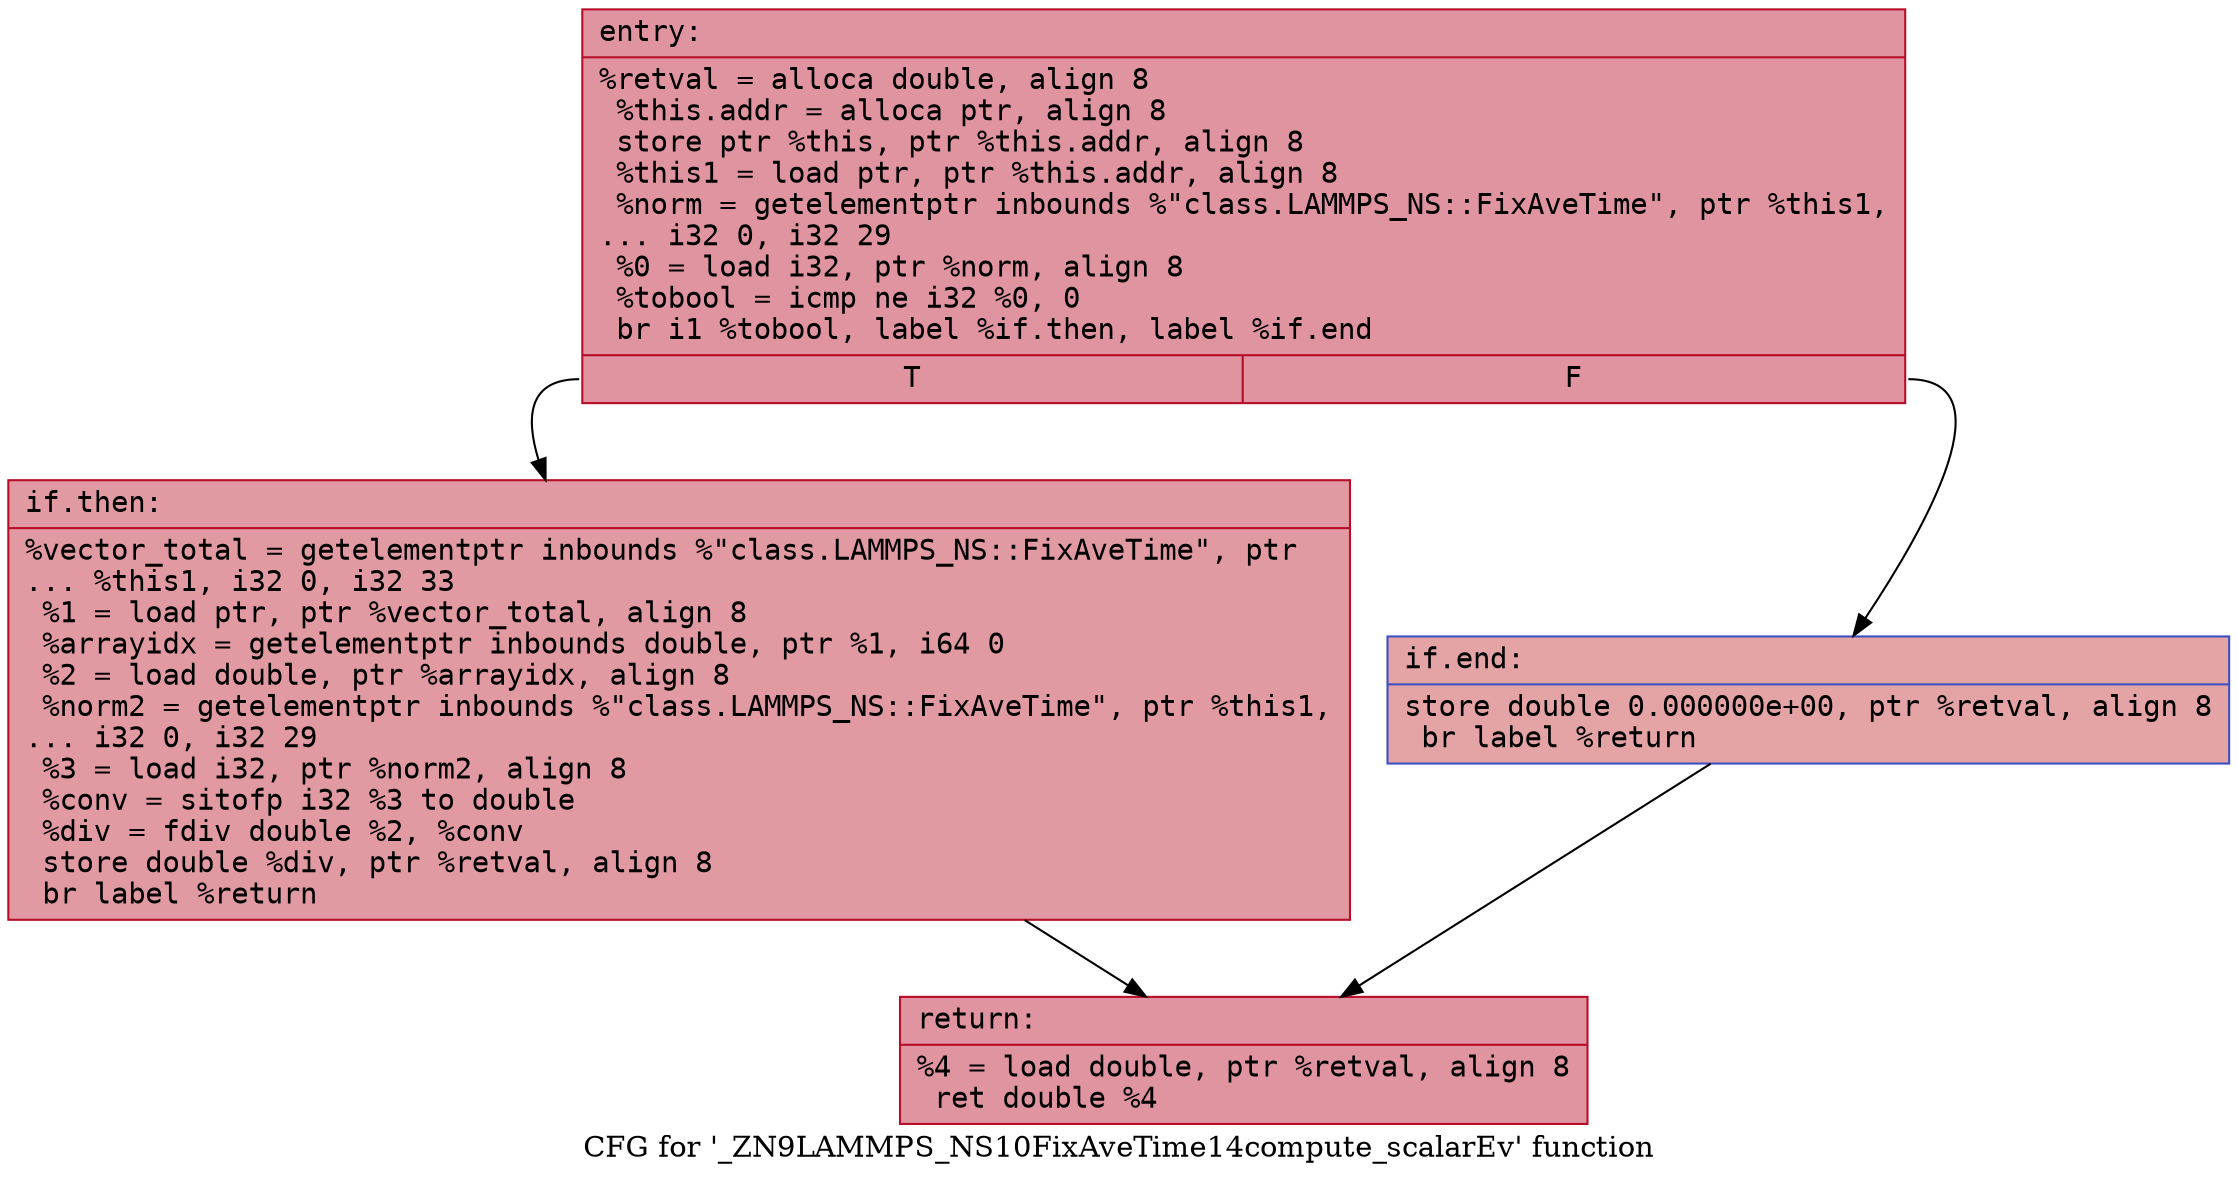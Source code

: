 digraph "CFG for '_ZN9LAMMPS_NS10FixAveTime14compute_scalarEv' function" {
	label="CFG for '_ZN9LAMMPS_NS10FixAveTime14compute_scalarEv' function";

	Node0x560f93b58390 [shape=record,color="#b70d28ff", style=filled, fillcolor="#b70d2870" fontname="Courier",label="{entry:\l|  %retval = alloca double, align 8\l  %this.addr = alloca ptr, align 8\l  store ptr %this, ptr %this.addr, align 8\l  %this1 = load ptr, ptr %this.addr, align 8\l  %norm = getelementptr inbounds %\"class.LAMMPS_NS::FixAveTime\", ptr %this1,\l... i32 0, i32 29\l  %0 = load i32, ptr %norm, align 8\l  %tobool = icmp ne i32 %0, 0\l  br i1 %tobool, label %if.then, label %if.end\l|{<s0>T|<s1>F}}"];
	Node0x560f93b58390:s0 -> Node0x560f93bd95a0[tooltip="entry -> if.then\nProbability 62.50%" ];
	Node0x560f93b58390:s1 -> Node0x560f93bd9610[tooltip="entry -> if.end\nProbability 37.50%" ];
	Node0x560f93bd95a0 [shape=record,color="#b70d28ff", style=filled, fillcolor="#bb1b2c70" fontname="Courier",label="{if.then:\l|  %vector_total = getelementptr inbounds %\"class.LAMMPS_NS::FixAveTime\", ptr\l... %this1, i32 0, i32 33\l  %1 = load ptr, ptr %vector_total, align 8\l  %arrayidx = getelementptr inbounds double, ptr %1, i64 0\l  %2 = load double, ptr %arrayidx, align 8\l  %norm2 = getelementptr inbounds %\"class.LAMMPS_NS::FixAveTime\", ptr %this1,\l... i32 0, i32 29\l  %3 = load i32, ptr %norm2, align 8\l  %conv = sitofp i32 %3 to double\l  %div = fdiv double %2, %conv\l  store double %div, ptr %retval, align 8\l  br label %return\l}"];
	Node0x560f93bd95a0 -> Node0x560f93bd9e60[tooltip="if.then -> return\nProbability 100.00%" ];
	Node0x560f93bd9610 [shape=record,color="#3d50c3ff", style=filled, fillcolor="#c32e3170" fontname="Courier",label="{if.end:\l|  store double 0.000000e+00, ptr %retval, align 8\l  br label %return\l}"];
	Node0x560f93bd9610 -> Node0x560f93bd9e60[tooltip="if.end -> return\nProbability 100.00%" ];
	Node0x560f93bd9e60 [shape=record,color="#b70d28ff", style=filled, fillcolor="#b70d2870" fontname="Courier",label="{return:\l|  %4 = load double, ptr %retval, align 8\l  ret double %4\l}"];
}
